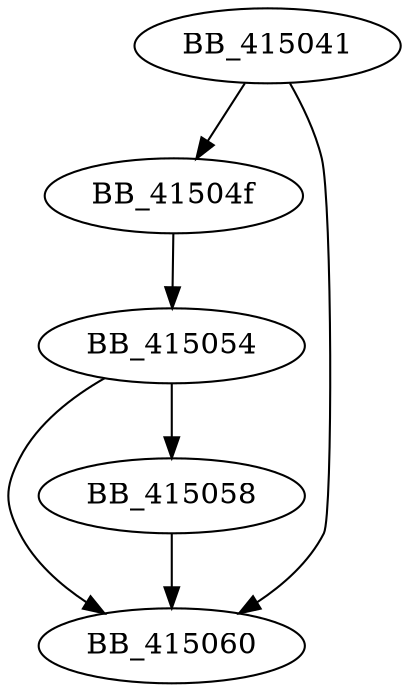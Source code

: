 DiGraph __Deletegloballocale{
BB_415041->BB_41504f
BB_415041->BB_415060
BB_41504f->BB_415054
BB_415054->BB_415058
BB_415054->BB_415060
BB_415058->BB_415060
}
